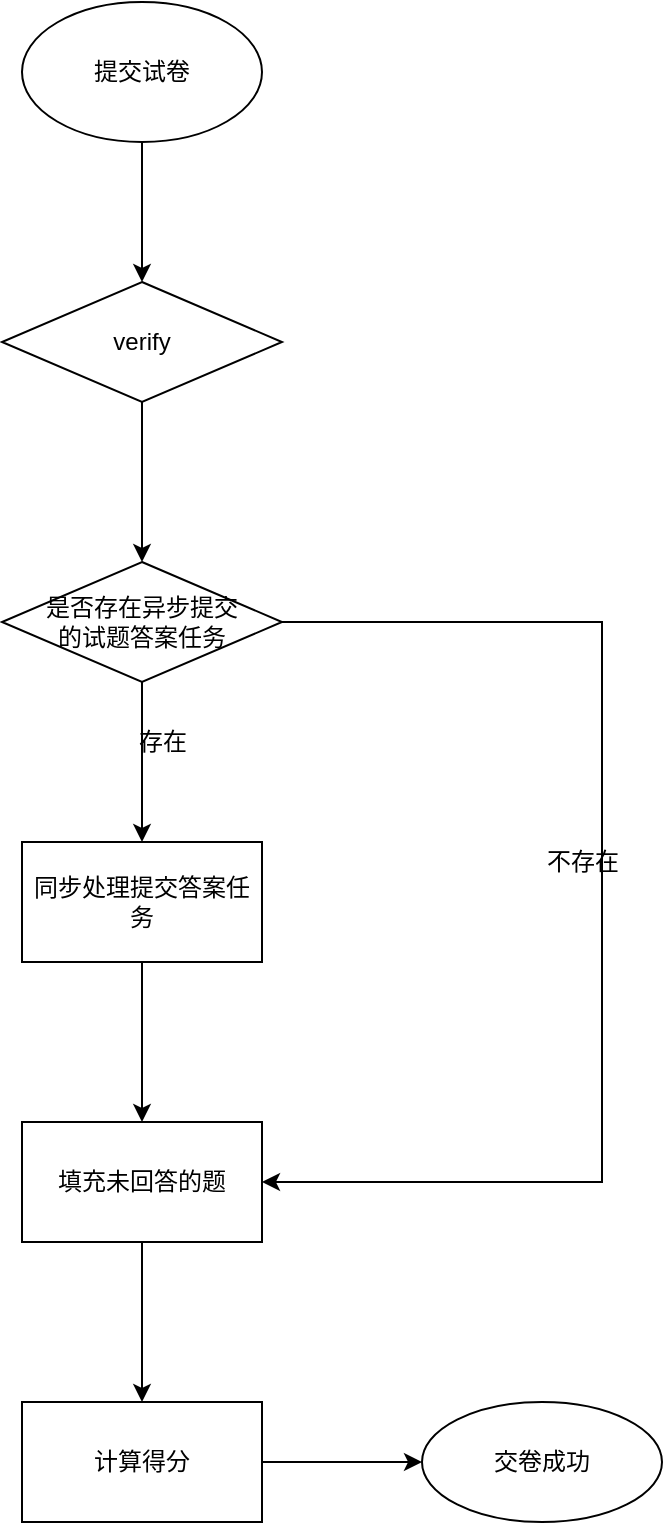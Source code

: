 <mxfile version="20.2.2" type="github">
  <diagram id="C5RBs43oDa-KdzZeNtuy" name="Page-1">
    <mxGraphModel dx="1662" dy="762" grid="1" gridSize="10" guides="1" tooltips="1" connect="1" arrows="1" fold="1" page="1" pageScale="1" pageWidth="827" pageHeight="1169" math="0" shadow="0">
      <root>
        <mxCell id="WIyWlLk6GJQsqaUBKTNV-0" />
        <mxCell id="WIyWlLk6GJQsqaUBKTNV-1" parent="WIyWlLk6GJQsqaUBKTNV-0" />
        <mxCell id="GYbOey55k-a12WFkSZu4-2" value="" style="edgeStyle=orthogonalEdgeStyle;rounded=0;orthogonalLoop=1;jettySize=auto;html=1;" edge="1" parent="WIyWlLk6GJQsqaUBKTNV-1" source="GYbOey55k-a12WFkSZu4-0" target="GYbOey55k-a12WFkSZu4-1">
          <mxGeometry relative="1" as="geometry" />
        </mxCell>
        <mxCell id="GYbOey55k-a12WFkSZu4-0" value="提交试卷" style="ellipse;whiteSpace=wrap;html=1;" vertex="1" parent="WIyWlLk6GJQsqaUBKTNV-1">
          <mxGeometry x="90" y="70" width="120" height="70" as="geometry" />
        </mxCell>
        <mxCell id="GYbOey55k-a12WFkSZu4-7" value="" style="edgeStyle=orthogonalEdgeStyle;rounded=0;orthogonalLoop=1;jettySize=auto;html=1;" edge="1" parent="WIyWlLk6GJQsqaUBKTNV-1" source="GYbOey55k-a12WFkSZu4-1" target="GYbOey55k-a12WFkSZu4-6">
          <mxGeometry relative="1" as="geometry" />
        </mxCell>
        <mxCell id="GYbOey55k-a12WFkSZu4-1" value="verify" style="rhombus;whiteSpace=wrap;html=1;" vertex="1" parent="WIyWlLk6GJQsqaUBKTNV-1">
          <mxGeometry x="80" y="210" width="140" height="60" as="geometry" />
        </mxCell>
        <mxCell id="GYbOey55k-a12WFkSZu4-9" value="" style="edgeStyle=orthogonalEdgeStyle;rounded=0;orthogonalLoop=1;jettySize=auto;html=1;" edge="1" parent="WIyWlLk6GJQsqaUBKTNV-1" source="GYbOey55k-a12WFkSZu4-6" target="GYbOey55k-a12WFkSZu4-8">
          <mxGeometry relative="1" as="geometry" />
        </mxCell>
        <mxCell id="GYbOey55k-a12WFkSZu4-15" style="edgeStyle=orthogonalEdgeStyle;rounded=0;orthogonalLoop=1;jettySize=auto;html=1;entryX=1;entryY=0.5;entryDx=0;entryDy=0;" edge="1" parent="WIyWlLk6GJQsqaUBKTNV-1" source="GYbOey55k-a12WFkSZu4-6" target="GYbOey55k-a12WFkSZu4-11">
          <mxGeometry relative="1" as="geometry">
            <mxPoint x="430" y="530" as="targetPoint" />
            <Array as="points">
              <mxPoint x="380" y="380" />
              <mxPoint x="380" y="660" />
            </Array>
          </mxGeometry>
        </mxCell>
        <mxCell id="GYbOey55k-a12WFkSZu4-6" value="是否存在异步提交&lt;br&gt;的试题答案任务" style="rhombus;whiteSpace=wrap;html=1;" vertex="1" parent="WIyWlLk6GJQsqaUBKTNV-1">
          <mxGeometry x="80" y="350" width="140" height="60" as="geometry" />
        </mxCell>
        <mxCell id="GYbOey55k-a12WFkSZu4-12" value="" style="edgeStyle=orthogonalEdgeStyle;rounded=0;orthogonalLoop=1;jettySize=auto;html=1;" edge="1" parent="WIyWlLk6GJQsqaUBKTNV-1" source="GYbOey55k-a12WFkSZu4-8" target="GYbOey55k-a12WFkSZu4-11">
          <mxGeometry relative="1" as="geometry" />
        </mxCell>
        <mxCell id="GYbOey55k-a12WFkSZu4-8" value="同步处理提交答案任务" style="whiteSpace=wrap;html=1;" vertex="1" parent="WIyWlLk6GJQsqaUBKTNV-1">
          <mxGeometry x="90" y="490" width="120" height="60" as="geometry" />
        </mxCell>
        <mxCell id="GYbOey55k-a12WFkSZu4-10" value="存在" style="text;html=1;align=center;verticalAlign=middle;resizable=0;points=[];autosize=1;strokeColor=none;fillColor=none;" vertex="1" parent="WIyWlLk6GJQsqaUBKTNV-1">
          <mxGeometry x="135" y="425" width="50" height="30" as="geometry" />
        </mxCell>
        <mxCell id="GYbOey55k-a12WFkSZu4-14" value="" style="edgeStyle=orthogonalEdgeStyle;rounded=0;orthogonalLoop=1;jettySize=auto;html=1;" edge="1" parent="WIyWlLk6GJQsqaUBKTNV-1" source="GYbOey55k-a12WFkSZu4-11" target="GYbOey55k-a12WFkSZu4-13">
          <mxGeometry relative="1" as="geometry" />
        </mxCell>
        <mxCell id="GYbOey55k-a12WFkSZu4-11" value="填充未回答的题" style="whiteSpace=wrap;html=1;" vertex="1" parent="WIyWlLk6GJQsqaUBKTNV-1">
          <mxGeometry x="90" y="630" width="120" height="60" as="geometry" />
        </mxCell>
        <mxCell id="GYbOey55k-a12WFkSZu4-18" value="" style="edgeStyle=orthogonalEdgeStyle;rounded=0;orthogonalLoop=1;jettySize=auto;html=1;" edge="1" parent="WIyWlLk6GJQsqaUBKTNV-1" source="GYbOey55k-a12WFkSZu4-13" target="GYbOey55k-a12WFkSZu4-17">
          <mxGeometry relative="1" as="geometry" />
        </mxCell>
        <mxCell id="GYbOey55k-a12WFkSZu4-13" value="计算得分" style="whiteSpace=wrap;html=1;" vertex="1" parent="WIyWlLk6GJQsqaUBKTNV-1">
          <mxGeometry x="90" y="770" width="120" height="60" as="geometry" />
        </mxCell>
        <mxCell id="GYbOey55k-a12WFkSZu4-16" value="不存在" style="text;html=1;align=center;verticalAlign=middle;resizable=0;points=[];autosize=1;strokeColor=none;fillColor=none;" vertex="1" parent="WIyWlLk6GJQsqaUBKTNV-1">
          <mxGeometry x="340" y="485" width="60" height="30" as="geometry" />
        </mxCell>
        <mxCell id="GYbOey55k-a12WFkSZu4-17" value="交卷成功" style="ellipse;whiteSpace=wrap;html=1;" vertex="1" parent="WIyWlLk6GJQsqaUBKTNV-1">
          <mxGeometry x="290" y="770" width="120" height="60" as="geometry" />
        </mxCell>
      </root>
    </mxGraphModel>
  </diagram>
</mxfile>
